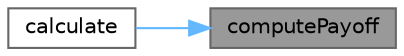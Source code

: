 digraph "computePayoff"
{
 // INTERACTIVE_SVG=YES
 // LATEX_PDF_SIZE
  bgcolor="transparent";
  edge [fontname=Helvetica,fontsize=10,labelfontname=Helvetica,labelfontsize=10];
  node [fontname=Helvetica,fontsize=10,shape=box,height=0.2,width=0.4];
  rankdir="RL";
  Node1 [label="computePayoff",height=0.2,width=0.4,color="gray40", fillcolor="grey60", style="filled", fontcolor="black",tooltip=" "];
  Node1 -> Node2 [dir="back",color="steelblue1",style="solid"];
  Node2 [label="calculate",height=0.2,width=0.4,color="grey40", fillcolor="white", style="filled",URL="$classore_1_1data_1_1_numeric_lgm_risk_participation_agreement_engine_t_lock.html#a61eb1a24e5329ccc296715a40dc3a19a",tooltip=" "];
}
